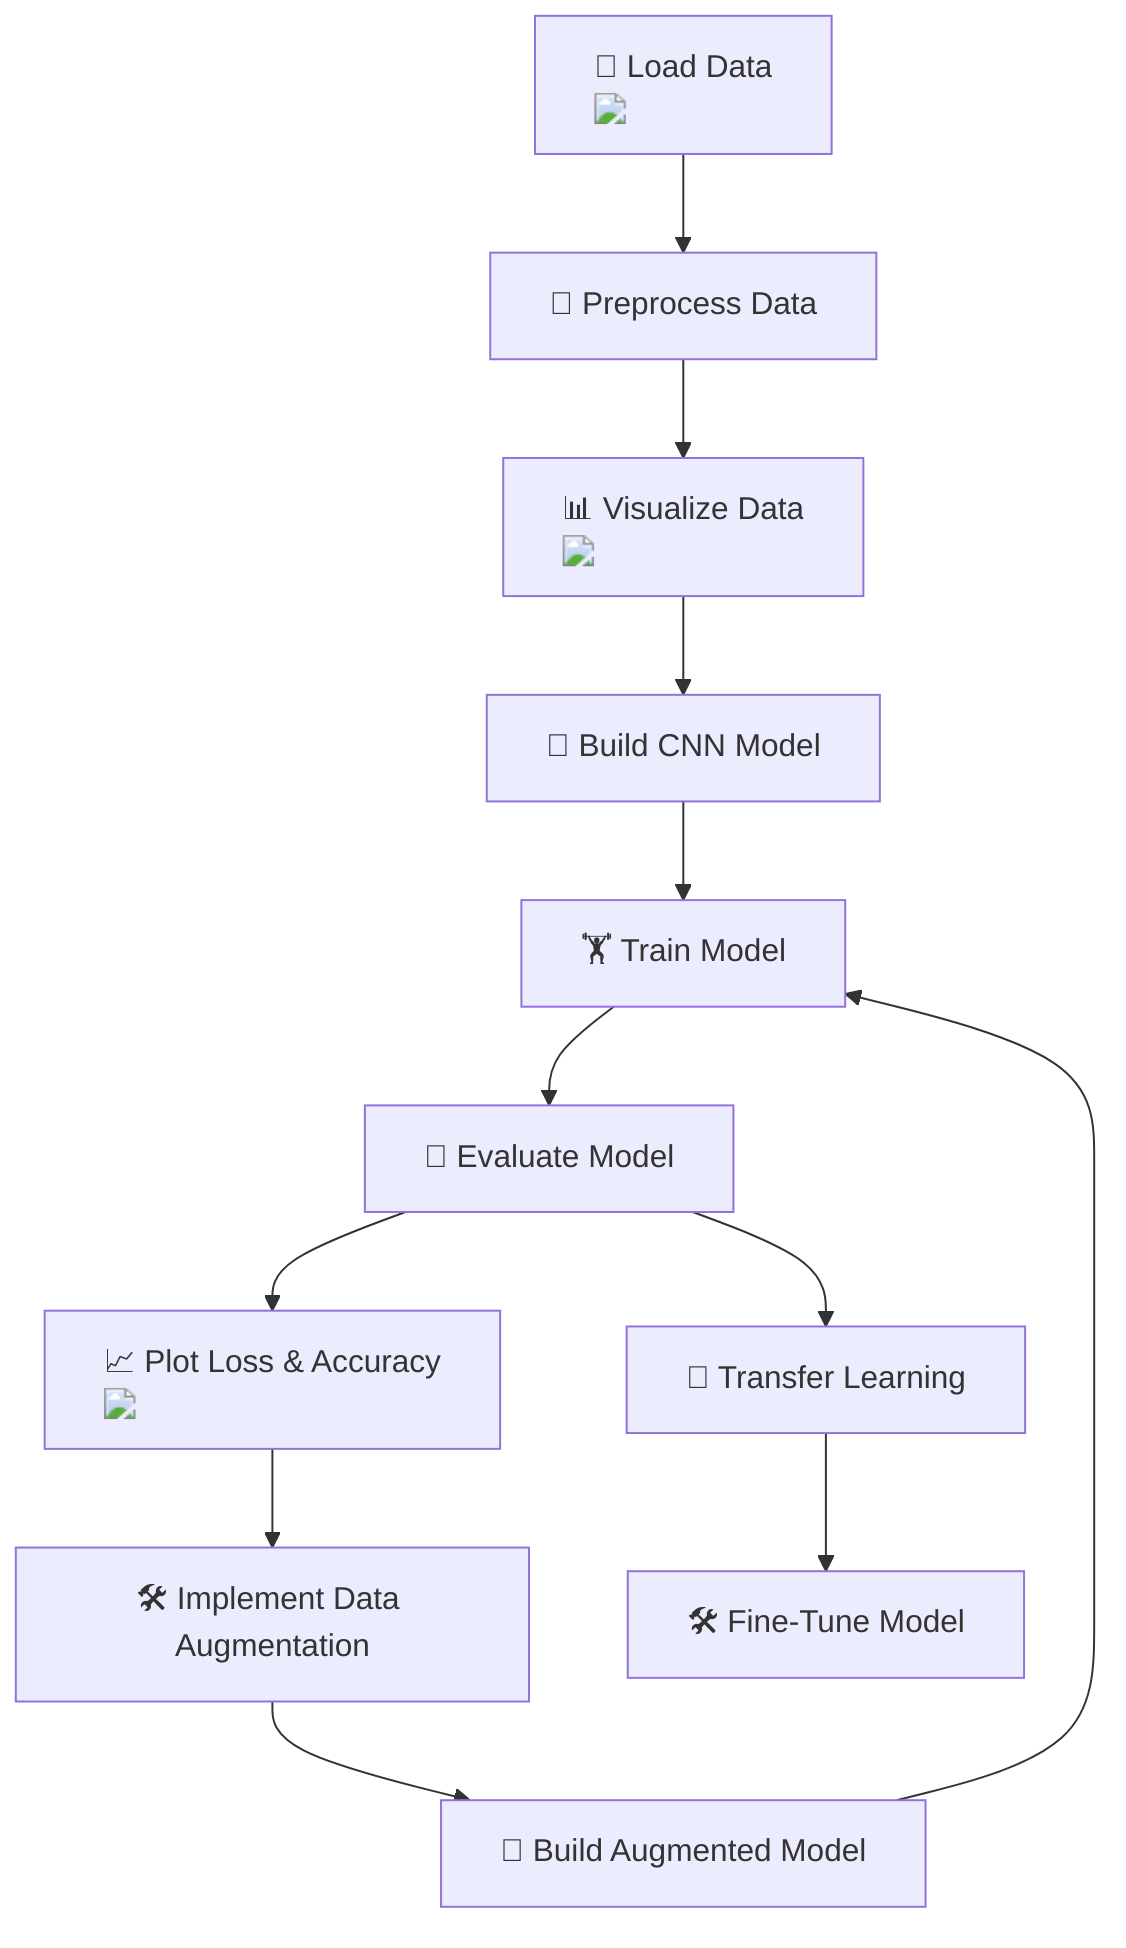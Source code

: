 graph TD
    A["📂 Load Data <img src='icons/file.svg' />"] --> B["📝 Preprocess Data"]
    B --> C["📊 Visualize Data <img src='dummy_plots/hist_template.svg' />"]
    C --> D["🧠 Build CNN Model"]
    D --> E["🏋️ Train Model"]
    E --> F["📝 Evaluate Model"]
    F --> G["📈 Plot Loss & Accuracy <img src='dummy_plots/lineplot_template.svg' />"]
    G --> H["🛠️ Implement Data Augmentation"]
    H --> I["🧠 Build Augmented Model"]
    I --> E
    F --> J["🧩 Transfer Learning"]
    J --> K["🛠️ Fine-Tune Model"]